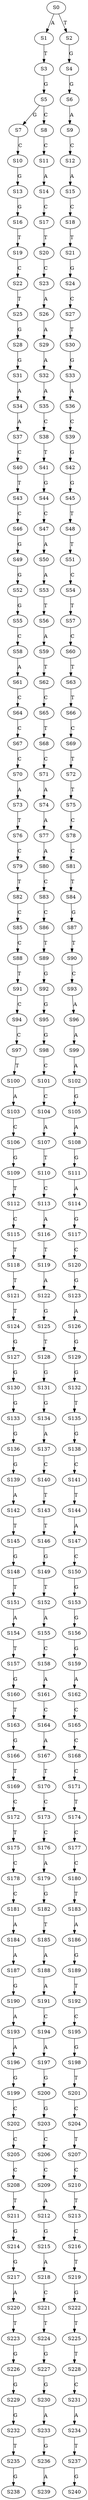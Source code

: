 strict digraph  {
	S0 -> S1 [ label = A ];
	S0 -> S2 [ label = T ];
	S1 -> S3 [ label = T ];
	S2 -> S4 [ label = G ];
	S3 -> S5 [ label = G ];
	S4 -> S6 [ label = G ];
	S5 -> S7 [ label = G ];
	S5 -> S8 [ label = C ];
	S6 -> S9 [ label = A ];
	S7 -> S10 [ label = C ];
	S8 -> S11 [ label = C ];
	S9 -> S12 [ label = C ];
	S10 -> S13 [ label = G ];
	S11 -> S14 [ label = A ];
	S12 -> S15 [ label = A ];
	S13 -> S16 [ label = G ];
	S14 -> S17 [ label = C ];
	S15 -> S18 [ label = C ];
	S16 -> S19 [ label = T ];
	S17 -> S20 [ label = T ];
	S18 -> S21 [ label = T ];
	S19 -> S22 [ label = C ];
	S20 -> S23 [ label = C ];
	S21 -> S24 [ label = G ];
	S22 -> S25 [ label = T ];
	S23 -> S26 [ label = A ];
	S24 -> S27 [ label = C ];
	S25 -> S28 [ label = G ];
	S26 -> S29 [ label = A ];
	S27 -> S30 [ label = T ];
	S28 -> S31 [ label = G ];
	S29 -> S32 [ label = A ];
	S30 -> S33 [ label = G ];
	S31 -> S34 [ label = A ];
	S32 -> S35 [ label = A ];
	S33 -> S36 [ label = A ];
	S34 -> S37 [ label = A ];
	S35 -> S38 [ label = C ];
	S36 -> S39 [ label = C ];
	S37 -> S40 [ label = C ];
	S38 -> S41 [ label = T ];
	S39 -> S42 [ label = G ];
	S40 -> S43 [ label = T ];
	S41 -> S44 [ label = G ];
	S42 -> S45 [ label = G ];
	S43 -> S46 [ label = C ];
	S44 -> S47 [ label = C ];
	S45 -> S48 [ label = T ];
	S46 -> S49 [ label = G ];
	S47 -> S50 [ label = A ];
	S48 -> S51 [ label = T ];
	S49 -> S52 [ label = G ];
	S50 -> S53 [ label = A ];
	S51 -> S54 [ label = C ];
	S52 -> S55 [ label = G ];
	S53 -> S56 [ label = T ];
	S54 -> S57 [ label = T ];
	S55 -> S58 [ label = C ];
	S56 -> S59 [ label = A ];
	S57 -> S60 [ label = C ];
	S58 -> S61 [ label = A ];
	S59 -> S62 [ label = T ];
	S60 -> S63 [ label = T ];
	S61 -> S64 [ label = C ];
	S62 -> S65 [ label = C ];
	S63 -> S66 [ label = T ];
	S64 -> S67 [ label = C ];
	S65 -> S68 [ label = T ];
	S66 -> S69 [ label = C ];
	S67 -> S70 [ label = C ];
	S68 -> S71 [ label = C ];
	S69 -> S72 [ label = T ];
	S70 -> S73 [ label = A ];
	S71 -> S74 [ label = A ];
	S72 -> S75 [ label = T ];
	S73 -> S76 [ label = T ];
	S74 -> S77 [ label = A ];
	S75 -> S78 [ label = C ];
	S76 -> S79 [ label = C ];
	S77 -> S80 [ label = A ];
	S78 -> S81 [ label = C ];
	S79 -> S82 [ label = T ];
	S80 -> S83 [ label = C ];
	S81 -> S84 [ label = T ];
	S82 -> S85 [ label = C ];
	S83 -> S86 [ label = C ];
	S84 -> S87 [ label = G ];
	S85 -> S88 [ label = C ];
	S86 -> S89 [ label = T ];
	S87 -> S90 [ label = T ];
	S88 -> S91 [ label = T ];
	S89 -> S92 [ label = G ];
	S90 -> S93 [ label = C ];
	S91 -> S94 [ label = C ];
	S92 -> S95 [ label = G ];
	S93 -> S96 [ label = A ];
	S94 -> S97 [ label = C ];
	S95 -> S98 [ label = G ];
	S96 -> S99 [ label = A ];
	S97 -> S100 [ label = T ];
	S98 -> S101 [ label = C ];
	S99 -> S102 [ label = A ];
	S100 -> S103 [ label = A ];
	S101 -> S104 [ label = C ];
	S102 -> S105 [ label = G ];
	S103 -> S106 [ label = C ];
	S104 -> S107 [ label = A ];
	S105 -> S108 [ label = A ];
	S106 -> S109 [ label = G ];
	S107 -> S110 [ label = T ];
	S108 -> S111 [ label = G ];
	S109 -> S112 [ label = T ];
	S110 -> S113 [ label = C ];
	S111 -> S114 [ label = A ];
	S112 -> S115 [ label = C ];
	S113 -> S116 [ label = A ];
	S114 -> S117 [ label = G ];
	S115 -> S118 [ label = T ];
	S116 -> S119 [ label = T ];
	S117 -> S120 [ label = C ];
	S118 -> S121 [ label = T ];
	S119 -> S122 [ label = A ];
	S120 -> S123 [ label = G ];
	S121 -> S124 [ label = T ];
	S122 -> S125 [ label = G ];
	S123 -> S126 [ label = A ];
	S124 -> S127 [ label = G ];
	S125 -> S128 [ label = T ];
	S126 -> S129 [ label = G ];
	S127 -> S130 [ label = G ];
	S128 -> S131 [ label = G ];
	S129 -> S132 [ label = G ];
	S130 -> S133 [ label = G ];
	S131 -> S134 [ label = G ];
	S132 -> S135 [ label = T ];
	S133 -> S136 [ label = G ];
	S134 -> S137 [ label = A ];
	S135 -> S138 [ label = G ];
	S136 -> S139 [ label = G ];
	S137 -> S140 [ label = C ];
	S138 -> S141 [ label = C ];
	S139 -> S142 [ label = A ];
	S140 -> S143 [ label = T ];
	S141 -> S144 [ label = T ];
	S142 -> S145 [ label = T ];
	S143 -> S146 [ label = T ];
	S144 -> S147 [ label = A ];
	S145 -> S148 [ label = G ];
	S146 -> S149 [ label = G ];
	S147 -> S150 [ label = C ];
	S148 -> S151 [ label = T ];
	S149 -> S152 [ label = T ];
	S150 -> S153 [ label = G ];
	S151 -> S154 [ label = A ];
	S152 -> S155 [ label = A ];
	S153 -> S156 [ label = G ];
	S154 -> S157 [ label = T ];
	S155 -> S158 [ label = C ];
	S156 -> S159 [ label = G ];
	S157 -> S160 [ label = G ];
	S158 -> S161 [ label = A ];
	S159 -> S162 [ label = A ];
	S160 -> S163 [ label = T ];
	S161 -> S164 [ label = C ];
	S162 -> S165 [ label = C ];
	S163 -> S166 [ label = G ];
	S164 -> S167 [ label = A ];
	S165 -> S168 [ label = C ];
	S166 -> S169 [ label = T ];
	S167 -> S170 [ label = T ];
	S168 -> S171 [ label = C ];
	S169 -> S172 [ label = C ];
	S170 -> S173 [ label = C ];
	S171 -> S174 [ label = T ];
	S172 -> S175 [ label = T ];
	S173 -> S176 [ label = C ];
	S174 -> S177 [ label = C ];
	S175 -> S178 [ label = C ];
	S176 -> S179 [ label = A ];
	S177 -> S180 [ label = C ];
	S178 -> S181 [ label = C ];
	S179 -> S182 [ label = G ];
	S180 -> S183 [ label = T ];
	S181 -> S184 [ label = A ];
	S182 -> S185 [ label = T ];
	S183 -> S186 [ label = A ];
	S184 -> S187 [ label = A ];
	S185 -> S188 [ label = A ];
	S186 -> S189 [ label = G ];
	S187 -> S190 [ label = G ];
	S188 -> S191 [ label = A ];
	S189 -> S192 [ label = T ];
	S190 -> S193 [ label = A ];
	S191 -> S194 [ label = C ];
	S192 -> S195 [ label = C ];
	S193 -> S196 [ label = A ];
	S194 -> S197 [ label = A ];
	S195 -> S198 [ label = G ];
	S196 -> S199 [ label = G ];
	S197 -> S200 [ label = G ];
	S198 -> S201 [ label = T ];
	S199 -> S202 [ label = C ];
	S200 -> S203 [ label = G ];
	S201 -> S204 [ label = C ];
	S202 -> S205 [ label = C ];
	S203 -> S206 [ label = C ];
	S204 -> S207 [ label = T ];
	S205 -> S208 [ label = C ];
	S206 -> S209 [ label = C ];
	S207 -> S210 [ label = C ];
	S208 -> S211 [ label = T ];
	S209 -> S212 [ label = A ];
	S210 -> S213 [ label = T ];
	S211 -> S214 [ label = G ];
	S212 -> S215 [ label = G ];
	S213 -> S216 [ label = C ];
	S214 -> S217 [ label = G ];
	S215 -> S218 [ label = A ];
	S216 -> S219 [ label = T ];
	S217 -> S220 [ label = A ];
	S218 -> S221 [ label = C ];
	S219 -> S222 [ label = G ];
	S220 -> S223 [ label = T ];
	S221 -> S224 [ label = T ];
	S222 -> S225 [ label = T ];
	S223 -> S226 [ label = G ];
	S224 -> S227 [ label = G ];
	S225 -> S228 [ label = T ];
	S226 -> S229 [ label = G ];
	S227 -> S230 [ label = G ];
	S228 -> S231 [ label = C ];
	S229 -> S232 [ label = G ];
	S230 -> S233 [ label = A ];
	S231 -> S234 [ label = A ];
	S232 -> S235 [ label = T ];
	S233 -> S236 [ label = G ];
	S234 -> S237 [ label = T ];
	S235 -> S238 [ label = G ];
	S236 -> S239 [ label = A ];
	S237 -> S240 [ label = G ];
}
